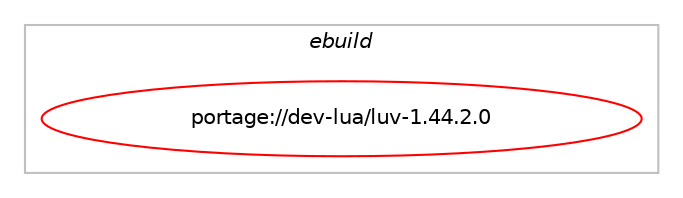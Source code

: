 digraph prolog {

# *************
# Graph options
# *************

newrank=true;
concentrate=true;
compound=true;
graph [rankdir=LR,fontname=Helvetica,fontsize=10,ranksep=1.5];#, ranksep=2.5, nodesep=0.2];
edge  [arrowhead=vee];
node  [fontname=Helvetica,fontsize=10];

# **********
# The ebuild
# **********

subgraph cluster_leftcol {
color=gray;
label=<<i>ebuild</i>>;
id [label="portage://dev-lua/luv-1.44.2.0", color=red, width=4, href="../dev-lua/luv-1.44.2.0.svg"];
}

# ****************
# The dependencies
# ****************

subgraph cluster_midcol {
color=gray;
label=<<i>dependencies</i>>;
subgraph cluster_compile {
fillcolor="#eeeeee";
style=filled;
label=<<i>compile</i>>;
# *** BEGIN UNKNOWN DEPENDENCY TYPE (TODO) ***
# id -> equal(use_conditional_group(positive,lua_single_target_lua5-1,portage://dev-lua/luv-1.44.2.0,[package_dependency(portage://dev-lua/luv-1.44.2.0,install,no,dev-lang,lua,none,[,,],[slot(5.1)],[])]))
# *** END UNKNOWN DEPENDENCY TYPE (TODO) ***

# *** BEGIN UNKNOWN DEPENDENCY TYPE (TODO) ***
# id -> equal(use_conditional_group(positive,lua_single_target_lua5-3,portage://dev-lua/luv-1.44.2.0,[package_dependency(portage://dev-lua/luv-1.44.2.0,install,no,dev-lang,lua,none,[,,],[slot(5.3)],[])]))
# *** END UNKNOWN DEPENDENCY TYPE (TODO) ***

# *** BEGIN UNKNOWN DEPENDENCY TYPE (TODO) ***
# id -> equal(use_conditional_group(positive,lua_single_target_lua5-4,portage://dev-lua/luv-1.44.2.0,[package_dependency(portage://dev-lua/luv-1.44.2.0,install,no,dev-lang,lua,none,[,,],[slot(5.4)],[])]))
# *** END UNKNOWN DEPENDENCY TYPE (TODO) ***

# *** BEGIN UNKNOWN DEPENDENCY TYPE (TODO) ***
# id -> equal(use_conditional_group(positive,lua_single_target_luajit,portage://dev-lua/luv-1.44.2.0,[package_dependency(portage://dev-lua/luv-1.44.2.0,install,no,dev-lang,luajit,none,[,,],any_same_slot,[])]))
# *** END UNKNOWN DEPENDENCY TYPE (TODO) ***

# *** BEGIN UNKNOWN DEPENDENCY TYPE (TODO) ***
# id -> equal(package_dependency(portage://dev-lua/luv-1.44.2.0,install,no,dev-libs,libuv,greaterequal,[1.44,,,1.44],any_same_slot,[]))
# *** END UNKNOWN DEPENDENCY TYPE (TODO) ***

}
subgraph cluster_compileandrun {
fillcolor="#eeeeee";
style=filled;
label=<<i>compile and run</i>>;
}
subgraph cluster_run {
fillcolor="#eeeeee";
style=filled;
label=<<i>run</i>>;
# *** BEGIN UNKNOWN DEPENDENCY TYPE (TODO) ***
# id -> equal(use_conditional_group(positive,lua_single_target_lua5-1,portage://dev-lua/luv-1.44.2.0,[package_dependency(portage://dev-lua/luv-1.44.2.0,run,no,dev-lang,lua,none,[,,],[slot(5.1)],[])]))
# *** END UNKNOWN DEPENDENCY TYPE (TODO) ***

# *** BEGIN UNKNOWN DEPENDENCY TYPE (TODO) ***
# id -> equal(use_conditional_group(positive,lua_single_target_lua5-3,portage://dev-lua/luv-1.44.2.0,[package_dependency(portage://dev-lua/luv-1.44.2.0,run,no,dev-lang,lua,none,[,,],[slot(5.3)],[])]))
# *** END UNKNOWN DEPENDENCY TYPE (TODO) ***

# *** BEGIN UNKNOWN DEPENDENCY TYPE (TODO) ***
# id -> equal(use_conditional_group(positive,lua_single_target_lua5-4,portage://dev-lua/luv-1.44.2.0,[package_dependency(portage://dev-lua/luv-1.44.2.0,run,no,dev-lang,lua,none,[,,],[slot(5.4)],[])]))
# *** END UNKNOWN DEPENDENCY TYPE (TODO) ***

# *** BEGIN UNKNOWN DEPENDENCY TYPE (TODO) ***
# id -> equal(use_conditional_group(positive,lua_single_target_luajit,portage://dev-lua/luv-1.44.2.0,[package_dependency(portage://dev-lua/luv-1.44.2.0,run,no,dev-lang,luajit,none,[,,],any_same_slot,[])]))
# *** END UNKNOWN DEPENDENCY TYPE (TODO) ***

# *** BEGIN UNKNOWN DEPENDENCY TYPE (TODO) ***
# id -> equal(package_dependency(portage://dev-lua/luv-1.44.2.0,run,no,dev-libs,libuv,greaterequal,[1.44,,,1.44],any_same_slot,[]))
# *** END UNKNOWN DEPENDENCY TYPE (TODO) ***

}
}

# **************
# The candidates
# **************

subgraph cluster_choices {
rank=same;
color=gray;
label=<<i>candidates</i>>;

}

}
